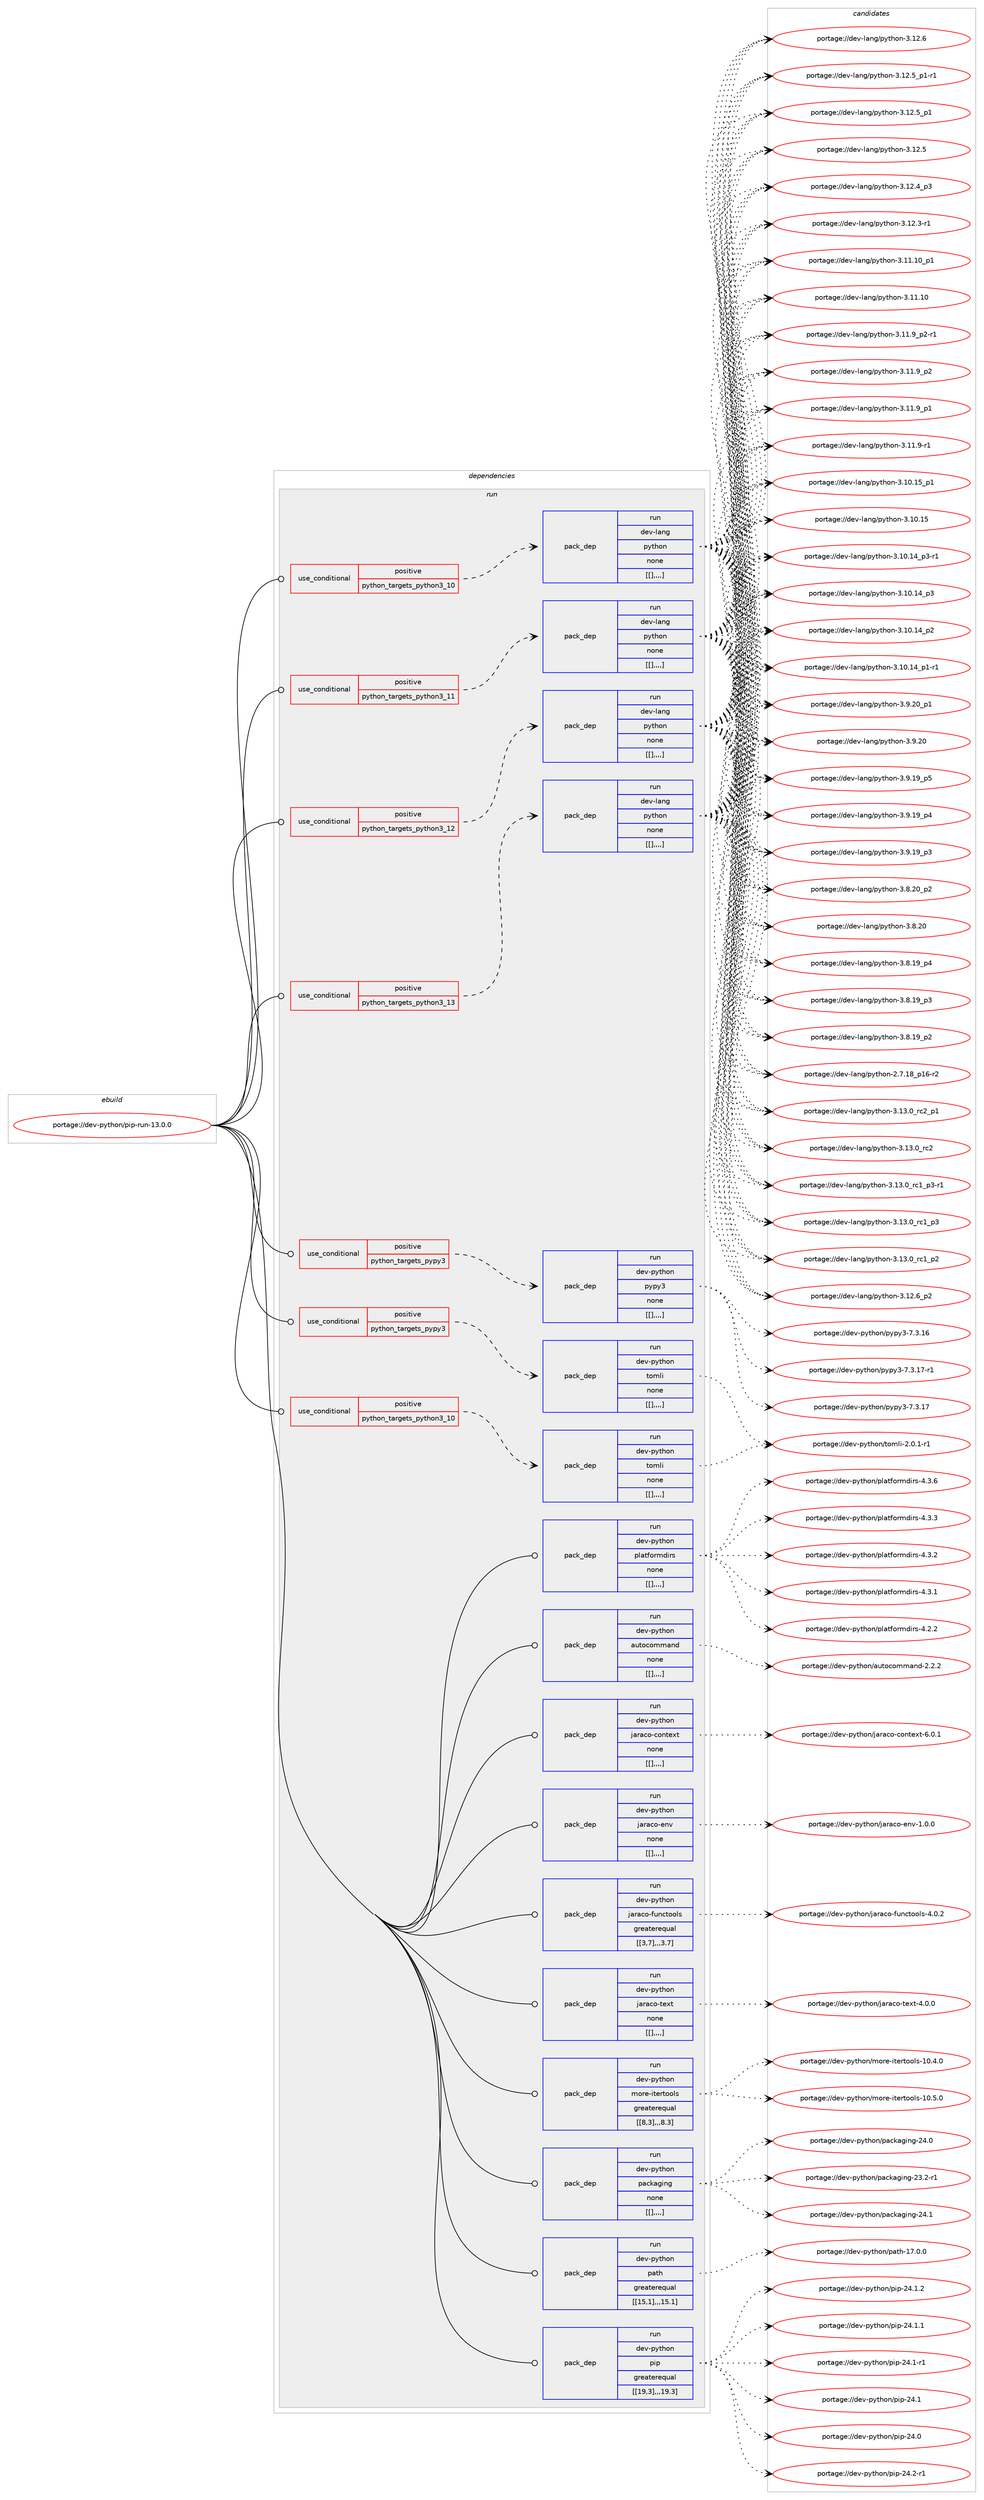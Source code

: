 digraph prolog {

# *************
# Graph options
# *************

newrank=true;
concentrate=true;
compound=true;
graph [rankdir=LR,fontname=Helvetica,fontsize=10,ranksep=1.5];#, ranksep=2.5, nodesep=0.2];
edge  [arrowhead=vee];
node  [fontname=Helvetica,fontsize=10];

# **********
# The ebuild
# **********

subgraph cluster_leftcol {
color=gray;
label=<<i>ebuild</i>>;
id [label="portage://dev-python/pip-run-13.0.0", color=red, width=4, href="../dev-python/pip-run-13.0.0.svg"];
}

# ****************
# The dependencies
# ****************

subgraph cluster_midcol {
color=gray;
label=<<i>dependencies</i>>;
subgraph cluster_compile {
fillcolor="#eeeeee";
style=filled;
label=<<i>compile</i>>;
}
subgraph cluster_compileandrun {
fillcolor="#eeeeee";
style=filled;
label=<<i>compile and run</i>>;
}
subgraph cluster_run {
fillcolor="#eeeeee";
style=filled;
label=<<i>run</i>>;
subgraph cond37355 {
dependency156698 [label=<<TABLE BORDER="0" CELLBORDER="1" CELLSPACING="0" CELLPADDING="4"><TR><TD ROWSPAN="3" CELLPADDING="10">use_conditional</TD></TR><TR><TD>positive</TD></TR><TR><TD>python_targets_pypy3</TD></TR></TABLE>>, shape=none, color=red];
subgraph pack118126 {
dependency156699 [label=<<TABLE BORDER="0" CELLBORDER="1" CELLSPACING="0" CELLPADDING="4" WIDTH="220"><TR><TD ROWSPAN="6" CELLPADDING="30">pack_dep</TD></TR><TR><TD WIDTH="110">run</TD></TR><TR><TD>dev-python</TD></TR><TR><TD>pypy3</TD></TR><TR><TD>none</TD></TR><TR><TD>[[],,,,]</TD></TR></TABLE>>, shape=none, color=blue];
}
dependency156698:e -> dependency156699:w [weight=20,style="dashed",arrowhead="vee"];
}
id:e -> dependency156698:w [weight=20,style="solid",arrowhead="odot"];
subgraph cond37356 {
dependency156700 [label=<<TABLE BORDER="0" CELLBORDER="1" CELLSPACING="0" CELLPADDING="4"><TR><TD ROWSPAN="3" CELLPADDING="10">use_conditional</TD></TR><TR><TD>positive</TD></TR><TR><TD>python_targets_pypy3</TD></TR></TABLE>>, shape=none, color=red];
subgraph pack118127 {
dependency156701 [label=<<TABLE BORDER="0" CELLBORDER="1" CELLSPACING="0" CELLPADDING="4" WIDTH="220"><TR><TD ROWSPAN="6" CELLPADDING="30">pack_dep</TD></TR><TR><TD WIDTH="110">run</TD></TR><TR><TD>dev-python</TD></TR><TR><TD>tomli</TD></TR><TR><TD>none</TD></TR><TR><TD>[[],,,,]</TD></TR></TABLE>>, shape=none, color=blue];
}
dependency156700:e -> dependency156701:w [weight=20,style="dashed",arrowhead="vee"];
}
id:e -> dependency156700:w [weight=20,style="solid",arrowhead="odot"];
subgraph cond37357 {
dependency156702 [label=<<TABLE BORDER="0" CELLBORDER="1" CELLSPACING="0" CELLPADDING="4"><TR><TD ROWSPAN="3" CELLPADDING="10">use_conditional</TD></TR><TR><TD>positive</TD></TR><TR><TD>python_targets_python3_10</TD></TR></TABLE>>, shape=none, color=red];
subgraph pack118128 {
dependency156703 [label=<<TABLE BORDER="0" CELLBORDER="1" CELLSPACING="0" CELLPADDING="4" WIDTH="220"><TR><TD ROWSPAN="6" CELLPADDING="30">pack_dep</TD></TR><TR><TD WIDTH="110">run</TD></TR><TR><TD>dev-lang</TD></TR><TR><TD>python</TD></TR><TR><TD>none</TD></TR><TR><TD>[[],,,,]</TD></TR></TABLE>>, shape=none, color=blue];
}
dependency156702:e -> dependency156703:w [weight=20,style="dashed",arrowhead="vee"];
}
id:e -> dependency156702:w [weight=20,style="solid",arrowhead="odot"];
subgraph cond37358 {
dependency156704 [label=<<TABLE BORDER="0" CELLBORDER="1" CELLSPACING="0" CELLPADDING="4"><TR><TD ROWSPAN="3" CELLPADDING="10">use_conditional</TD></TR><TR><TD>positive</TD></TR><TR><TD>python_targets_python3_10</TD></TR></TABLE>>, shape=none, color=red];
subgraph pack118129 {
dependency156705 [label=<<TABLE BORDER="0" CELLBORDER="1" CELLSPACING="0" CELLPADDING="4" WIDTH="220"><TR><TD ROWSPAN="6" CELLPADDING="30">pack_dep</TD></TR><TR><TD WIDTH="110">run</TD></TR><TR><TD>dev-python</TD></TR><TR><TD>tomli</TD></TR><TR><TD>none</TD></TR><TR><TD>[[],,,,]</TD></TR></TABLE>>, shape=none, color=blue];
}
dependency156704:e -> dependency156705:w [weight=20,style="dashed",arrowhead="vee"];
}
id:e -> dependency156704:w [weight=20,style="solid",arrowhead="odot"];
subgraph cond37359 {
dependency156706 [label=<<TABLE BORDER="0" CELLBORDER="1" CELLSPACING="0" CELLPADDING="4"><TR><TD ROWSPAN="3" CELLPADDING="10">use_conditional</TD></TR><TR><TD>positive</TD></TR><TR><TD>python_targets_python3_11</TD></TR></TABLE>>, shape=none, color=red];
subgraph pack118130 {
dependency156707 [label=<<TABLE BORDER="0" CELLBORDER="1" CELLSPACING="0" CELLPADDING="4" WIDTH="220"><TR><TD ROWSPAN="6" CELLPADDING="30">pack_dep</TD></TR><TR><TD WIDTH="110">run</TD></TR><TR><TD>dev-lang</TD></TR><TR><TD>python</TD></TR><TR><TD>none</TD></TR><TR><TD>[[],,,,]</TD></TR></TABLE>>, shape=none, color=blue];
}
dependency156706:e -> dependency156707:w [weight=20,style="dashed",arrowhead="vee"];
}
id:e -> dependency156706:w [weight=20,style="solid",arrowhead="odot"];
subgraph cond37360 {
dependency156708 [label=<<TABLE BORDER="0" CELLBORDER="1" CELLSPACING="0" CELLPADDING="4"><TR><TD ROWSPAN="3" CELLPADDING="10">use_conditional</TD></TR><TR><TD>positive</TD></TR><TR><TD>python_targets_python3_12</TD></TR></TABLE>>, shape=none, color=red];
subgraph pack118131 {
dependency156709 [label=<<TABLE BORDER="0" CELLBORDER="1" CELLSPACING="0" CELLPADDING="4" WIDTH="220"><TR><TD ROWSPAN="6" CELLPADDING="30">pack_dep</TD></TR><TR><TD WIDTH="110">run</TD></TR><TR><TD>dev-lang</TD></TR><TR><TD>python</TD></TR><TR><TD>none</TD></TR><TR><TD>[[],,,,]</TD></TR></TABLE>>, shape=none, color=blue];
}
dependency156708:e -> dependency156709:w [weight=20,style="dashed",arrowhead="vee"];
}
id:e -> dependency156708:w [weight=20,style="solid",arrowhead="odot"];
subgraph cond37361 {
dependency156710 [label=<<TABLE BORDER="0" CELLBORDER="1" CELLSPACING="0" CELLPADDING="4"><TR><TD ROWSPAN="3" CELLPADDING="10">use_conditional</TD></TR><TR><TD>positive</TD></TR><TR><TD>python_targets_python3_13</TD></TR></TABLE>>, shape=none, color=red];
subgraph pack118132 {
dependency156711 [label=<<TABLE BORDER="0" CELLBORDER="1" CELLSPACING="0" CELLPADDING="4" WIDTH="220"><TR><TD ROWSPAN="6" CELLPADDING="30">pack_dep</TD></TR><TR><TD WIDTH="110">run</TD></TR><TR><TD>dev-lang</TD></TR><TR><TD>python</TD></TR><TR><TD>none</TD></TR><TR><TD>[[],,,,]</TD></TR></TABLE>>, shape=none, color=blue];
}
dependency156710:e -> dependency156711:w [weight=20,style="dashed",arrowhead="vee"];
}
id:e -> dependency156710:w [weight=20,style="solid",arrowhead="odot"];
subgraph pack118133 {
dependency156712 [label=<<TABLE BORDER="0" CELLBORDER="1" CELLSPACING="0" CELLPADDING="4" WIDTH="220"><TR><TD ROWSPAN="6" CELLPADDING="30">pack_dep</TD></TR><TR><TD WIDTH="110">run</TD></TR><TR><TD>dev-python</TD></TR><TR><TD>autocommand</TD></TR><TR><TD>none</TD></TR><TR><TD>[[],,,,]</TD></TR></TABLE>>, shape=none, color=blue];
}
id:e -> dependency156712:w [weight=20,style="solid",arrowhead="odot"];
subgraph pack118134 {
dependency156713 [label=<<TABLE BORDER="0" CELLBORDER="1" CELLSPACING="0" CELLPADDING="4" WIDTH="220"><TR><TD ROWSPAN="6" CELLPADDING="30">pack_dep</TD></TR><TR><TD WIDTH="110">run</TD></TR><TR><TD>dev-python</TD></TR><TR><TD>jaraco-context</TD></TR><TR><TD>none</TD></TR><TR><TD>[[],,,,]</TD></TR></TABLE>>, shape=none, color=blue];
}
id:e -> dependency156713:w [weight=20,style="solid",arrowhead="odot"];
subgraph pack118135 {
dependency156714 [label=<<TABLE BORDER="0" CELLBORDER="1" CELLSPACING="0" CELLPADDING="4" WIDTH="220"><TR><TD ROWSPAN="6" CELLPADDING="30">pack_dep</TD></TR><TR><TD WIDTH="110">run</TD></TR><TR><TD>dev-python</TD></TR><TR><TD>jaraco-env</TD></TR><TR><TD>none</TD></TR><TR><TD>[[],,,,]</TD></TR></TABLE>>, shape=none, color=blue];
}
id:e -> dependency156714:w [weight=20,style="solid",arrowhead="odot"];
subgraph pack118136 {
dependency156715 [label=<<TABLE BORDER="0" CELLBORDER="1" CELLSPACING="0" CELLPADDING="4" WIDTH="220"><TR><TD ROWSPAN="6" CELLPADDING="30">pack_dep</TD></TR><TR><TD WIDTH="110">run</TD></TR><TR><TD>dev-python</TD></TR><TR><TD>jaraco-functools</TD></TR><TR><TD>greaterequal</TD></TR><TR><TD>[[3,7],,,3.7]</TD></TR></TABLE>>, shape=none, color=blue];
}
id:e -> dependency156715:w [weight=20,style="solid",arrowhead="odot"];
subgraph pack118137 {
dependency156716 [label=<<TABLE BORDER="0" CELLBORDER="1" CELLSPACING="0" CELLPADDING="4" WIDTH="220"><TR><TD ROWSPAN="6" CELLPADDING="30">pack_dep</TD></TR><TR><TD WIDTH="110">run</TD></TR><TR><TD>dev-python</TD></TR><TR><TD>jaraco-text</TD></TR><TR><TD>none</TD></TR><TR><TD>[[],,,,]</TD></TR></TABLE>>, shape=none, color=blue];
}
id:e -> dependency156716:w [weight=20,style="solid",arrowhead="odot"];
subgraph pack118138 {
dependency156717 [label=<<TABLE BORDER="0" CELLBORDER="1" CELLSPACING="0" CELLPADDING="4" WIDTH="220"><TR><TD ROWSPAN="6" CELLPADDING="30">pack_dep</TD></TR><TR><TD WIDTH="110">run</TD></TR><TR><TD>dev-python</TD></TR><TR><TD>more-itertools</TD></TR><TR><TD>greaterequal</TD></TR><TR><TD>[[8,3],,,8.3]</TD></TR></TABLE>>, shape=none, color=blue];
}
id:e -> dependency156717:w [weight=20,style="solid",arrowhead="odot"];
subgraph pack118139 {
dependency156718 [label=<<TABLE BORDER="0" CELLBORDER="1" CELLSPACING="0" CELLPADDING="4" WIDTH="220"><TR><TD ROWSPAN="6" CELLPADDING="30">pack_dep</TD></TR><TR><TD WIDTH="110">run</TD></TR><TR><TD>dev-python</TD></TR><TR><TD>packaging</TD></TR><TR><TD>none</TD></TR><TR><TD>[[],,,,]</TD></TR></TABLE>>, shape=none, color=blue];
}
id:e -> dependency156718:w [weight=20,style="solid",arrowhead="odot"];
subgraph pack118140 {
dependency156719 [label=<<TABLE BORDER="0" CELLBORDER="1" CELLSPACING="0" CELLPADDING="4" WIDTH="220"><TR><TD ROWSPAN="6" CELLPADDING="30">pack_dep</TD></TR><TR><TD WIDTH="110">run</TD></TR><TR><TD>dev-python</TD></TR><TR><TD>path</TD></TR><TR><TD>greaterequal</TD></TR><TR><TD>[[15,1],,,15.1]</TD></TR></TABLE>>, shape=none, color=blue];
}
id:e -> dependency156719:w [weight=20,style="solid",arrowhead="odot"];
subgraph pack118141 {
dependency156720 [label=<<TABLE BORDER="0" CELLBORDER="1" CELLSPACING="0" CELLPADDING="4" WIDTH="220"><TR><TD ROWSPAN="6" CELLPADDING="30">pack_dep</TD></TR><TR><TD WIDTH="110">run</TD></TR><TR><TD>dev-python</TD></TR><TR><TD>pip</TD></TR><TR><TD>greaterequal</TD></TR><TR><TD>[[19,3],,,19.3]</TD></TR></TABLE>>, shape=none, color=blue];
}
id:e -> dependency156720:w [weight=20,style="solid",arrowhead="odot"];
subgraph pack118142 {
dependency156721 [label=<<TABLE BORDER="0" CELLBORDER="1" CELLSPACING="0" CELLPADDING="4" WIDTH="220"><TR><TD ROWSPAN="6" CELLPADDING="30">pack_dep</TD></TR><TR><TD WIDTH="110">run</TD></TR><TR><TD>dev-python</TD></TR><TR><TD>platformdirs</TD></TR><TR><TD>none</TD></TR><TR><TD>[[],,,,]</TD></TR></TABLE>>, shape=none, color=blue];
}
id:e -> dependency156721:w [weight=20,style="solid",arrowhead="odot"];
}
}

# **************
# The candidates
# **************

subgraph cluster_choices {
rank=same;
color=gray;
label=<<i>candidates</i>>;

subgraph choice118126 {
color=black;
nodesep=1;
choice100101118451121211161041111104711212111212151455546514649554511449 [label="portage://dev-python/pypy3-7.3.17-r1", color=red, width=4,href="../dev-python/pypy3-7.3.17-r1.svg"];
choice10010111845112121116104111110471121211121215145554651464955 [label="portage://dev-python/pypy3-7.3.17", color=red, width=4,href="../dev-python/pypy3-7.3.17.svg"];
choice10010111845112121116104111110471121211121215145554651464954 [label="portage://dev-python/pypy3-7.3.16", color=red, width=4,href="../dev-python/pypy3-7.3.16.svg"];
dependency156699:e -> choice100101118451121211161041111104711212111212151455546514649554511449:w [style=dotted,weight="100"];
dependency156699:e -> choice10010111845112121116104111110471121211121215145554651464955:w [style=dotted,weight="100"];
dependency156699:e -> choice10010111845112121116104111110471121211121215145554651464954:w [style=dotted,weight="100"];
}
subgraph choice118127 {
color=black;
nodesep=1;
choice10010111845112121116104111110471161111091081054550464846494511449 [label="portage://dev-python/tomli-2.0.1-r1", color=red, width=4,href="../dev-python/tomli-2.0.1-r1.svg"];
dependency156701:e -> choice10010111845112121116104111110471161111091081054550464846494511449:w [style=dotted,weight="100"];
}
subgraph choice118128 {
color=black;
nodesep=1;
choice100101118451089711010347112121116104111110455146495146489511499509511249 [label="portage://dev-lang/python-3.13.0_rc2_p1", color=red, width=4,href="../dev-lang/python-3.13.0_rc2_p1.svg"];
choice10010111845108971101034711212111610411111045514649514648951149950 [label="portage://dev-lang/python-3.13.0_rc2", color=red, width=4,href="../dev-lang/python-3.13.0_rc2.svg"];
choice1001011184510897110103471121211161041111104551464951464895114994995112514511449 [label="portage://dev-lang/python-3.13.0_rc1_p3-r1", color=red, width=4,href="../dev-lang/python-3.13.0_rc1_p3-r1.svg"];
choice100101118451089711010347112121116104111110455146495146489511499499511251 [label="portage://dev-lang/python-3.13.0_rc1_p3", color=red, width=4,href="../dev-lang/python-3.13.0_rc1_p3.svg"];
choice100101118451089711010347112121116104111110455146495146489511499499511250 [label="portage://dev-lang/python-3.13.0_rc1_p2", color=red, width=4,href="../dev-lang/python-3.13.0_rc1_p2.svg"];
choice100101118451089711010347112121116104111110455146495046549511250 [label="portage://dev-lang/python-3.12.6_p2", color=red, width=4,href="../dev-lang/python-3.12.6_p2.svg"];
choice10010111845108971101034711212111610411111045514649504654 [label="portage://dev-lang/python-3.12.6", color=red, width=4,href="../dev-lang/python-3.12.6.svg"];
choice1001011184510897110103471121211161041111104551464950465395112494511449 [label="portage://dev-lang/python-3.12.5_p1-r1", color=red, width=4,href="../dev-lang/python-3.12.5_p1-r1.svg"];
choice100101118451089711010347112121116104111110455146495046539511249 [label="portage://dev-lang/python-3.12.5_p1", color=red, width=4,href="../dev-lang/python-3.12.5_p1.svg"];
choice10010111845108971101034711212111610411111045514649504653 [label="portage://dev-lang/python-3.12.5", color=red, width=4,href="../dev-lang/python-3.12.5.svg"];
choice100101118451089711010347112121116104111110455146495046529511251 [label="portage://dev-lang/python-3.12.4_p3", color=red, width=4,href="../dev-lang/python-3.12.4_p3.svg"];
choice100101118451089711010347112121116104111110455146495046514511449 [label="portage://dev-lang/python-3.12.3-r1", color=red, width=4,href="../dev-lang/python-3.12.3-r1.svg"];
choice10010111845108971101034711212111610411111045514649494649489511249 [label="portage://dev-lang/python-3.11.10_p1", color=red, width=4,href="../dev-lang/python-3.11.10_p1.svg"];
choice1001011184510897110103471121211161041111104551464949464948 [label="portage://dev-lang/python-3.11.10", color=red, width=4,href="../dev-lang/python-3.11.10.svg"];
choice1001011184510897110103471121211161041111104551464949465795112504511449 [label="portage://dev-lang/python-3.11.9_p2-r1", color=red, width=4,href="../dev-lang/python-3.11.9_p2-r1.svg"];
choice100101118451089711010347112121116104111110455146494946579511250 [label="portage://dev-lang/python-3.11.9_p2", color=red, width=4,href="../dev-lang/python-3.11.9_p2.svg"];
choice100101118451089711010347112121116104111110455146494946579511249 [label="portage://dev-lang/python-3.11.9_p1", color=red, width=4,href="../dev-lang/python-3.11.9_p1.svg"];
choice100101118451089711010347112121116104111110455146494946574511449 [label="portage://dev-lang/python-3.11.9-r1", color=red, width=4,href="../dev-lang/python-3.11.9-r1.svg"];
choice10010111845108971101034711212111610411111045514649484649539511249 [label="portage://dev-lang/python-3.10.15_p1", color=red, width=4,href="../dev-lang/python-3.10.15_p1.svg"];
choice1001011184510897110103471121211161041111104551464948464953 [label="portage://dev-lang/python-3.10.15", color=red, width=4,href="../dev-lang/python-3.10.15.svg"];
choice100101118451089711010347112121116104111110455146494846495295112514511449 [label="portage://dev-lang/python-3.10.14_p3-r1", color=red, width=4,href="../dev-lang/python-3.10.14_p3-r1.svg"];
choice10010111845108971101034711212111610411111045514649484649529511251 [label="portage://dev-lang/python-3.10.14_p3", color=red, width=4,href="../dev-lang/python-3.10.14_p3.svg"];
choice10010111845108971101034711212111610411111045514649484649529511250 [label="portage://dev-lang/python-3.10.14_p2", color=red, width=4,href="../dev-lang/python-3.10.14_p2.svg"];
choice100101118451089711010347112121116104111110455146494846495295112494511449 [label="portage://dev-lang/python-3.10.14_p1-r1", color=red, width=4,href="../dev-lang/python-3.10.14_p1-r1.svg"];
choice100101118451089711010347112121116104111110455146574650489511249 [label="portage://dev-lang/python-3.9.20_p1", color=red, width=4,href="../dev-lang/python-3.9.20_p1.svg"];
choice10010111845108971101034711212111610411111045514657465048 [label="portage://dev-lang/python-3.9.20", color=red, width=4,href="../dev-lang/python-3.9.20.svg"];
choice100101118451089711010347112121116104111110455146574649579511253 [label="portage://dev-lang/python-3.9.19_p5", color=red, width=4,href="../dev-lang/python-3.9.19_p5.svg"];
choice100101118451089711010347112121116104111110455146574649579511252 [label="portage://dev-lang/python-3.9.19_p4", color=red, width=4,href="../dev-lang/python-3.9.19_p4.svg"];
choice100101118451089711010347112121116104111110455146574649579511251 [label="portage://dev-lang/python-3.9.19_p3", color=red, width=4,href="../dev-lang/python-3.9.19_p3.svg"];
choice100101118451089711010347112121116104111110455146564650489511250 [label="portage://dev-lang/python-3.8.20_p2", color=red, width=4,href="../dev-lang/python-3.8.20_p2.svg"];
choice10010111845108971101034711212111610411111045514656465048 [label="portage://dev-lang/python-3.8.20", color=red, width=4,href="../dev-lang/python-3.8.20.svg"];
choice100101118451089711010347112121116104111110455146564649579511252 [label="portage://dev-lang/python-3.8.19_p4", color=red, width=4,href="../dev-lang/python-3.8.19_p4.svg"];
choice100101118451089711010347112121116104111110455146564649579511251 [label="portage://dev-lang/python-3.8.19_p3", color=red, width=4,href="../dev-lang/python-3.8.19_p3.svg"];
choice100101118451089711010347112121116104111110455146564649579511250 [label="portage://dev-lang/python-3.8.19_p2", color=red, width=4,href="../dev-lang/python-3.8.19_p2.svg"];
choice100101118451089711010347112121116104111110455046554649569511249544511450 [label="portage://dev-lang/python-2.7.18_p16-r2", color=red, width=4,href="../dev-lang/python-2.7.18_p16-r2.svg"];
dependency156703:e -> choice100101118451089711010347112121116104111110455146495146489511499509511249:w [style=dotted,weight="100"];
dependency156703:e -> choice10010111845108971101034711212111610411111045514649514648951149950:w [style=dotted,weight="100"];
dependency156703:e -> choice1001011184510897110103471121211161041111104551464951464895114994995112514511449:w [style=dotted,weight="100"];
dependency156703:e -> choice100101118451089711010347112121116104111110455146495146489511499499511251:w [style=dotted,weight="100"];
dependency156703:e -> choice100101118451089711010347112121116104111110455146495146489511499499511250:w [style=dotted,weight="100"];
dependency156703:e -> choice100101118451089711010347112121116104111110455146495046549511250:w [style=dotted,weight="100"];
dependency156703:e -> choice10010111845108971101034711212111610411111045514649504654:w [style=dotted,weight="100"];
dependency156703:e -> choice1001011184510897110103471121211161041111104551464950465395112494511449:w [style=dotted,weight="100"];
dependency156703:e -> choice100101118451089711010347112121116104111110455146495046539511249:w [style=dotted,weight="100"];
dependency156703:e -> choice10010111845108971101034711212111610411111045514649504653:w [style=dotted,weight="100"];
dependency156703:e -> choice100101118451089711010347112121116104111110455146495046529511251:w [style=dotted,weight="100"];
dependency156703:e -> choice100101118451089711010347112121116104111110455146495046514511449:w [style=dotted,weight="100"];
dependency156703:e -> choice10010111845108971101034711212111610411111045514649494649489511249:w [style=dotted,weight="100"];
dependency156703:e -> choice1001011184510897110103471121211161041111104551464949464948:w [style=dotted,weight="100"];
dependency156703:e -> choice1001011184510897110103471121211161041111104551464949465795112504511449:w [style=dotted,weight="100"];
dependency156703:e -> choice100101118451089711010347112121116104111110455146494946579511250:w [style=dotted,weight="100"];
dependency156703:e -> choice100101118451089711010347112121116104111110455146494946579511249:w [style=dotted,weight="100"];
dependency156703:e -> choice100101118451089711010347112121116104111110455146494946574511449:w [style=dotted,weight="100"];
dependency156703:e -> choice10010111845108971101034711212111610411111045514649484649539511249:w [style=dotted,weight="100"];
dependency156703:e -> choice1001011184510897110103471121211161041111104551464948464953:w [style=dotted,weight="100"];
dependency156703:e -> choice100101118451089711010347112121116104111110455146494846495295112514511449:w [style=dotted,weight="100"];
dependency156703:e -> choice10010111845108971101034711212111610411111045514649484649529511251:w [style=dotted,weight="100"];
dependency156703:e -> choice10010111845108971101034711212111610411111045514649484649529511250:w [style=dotted,weight="100"];
dependency156703:e -> choice100101118451089711010347112121116104111110455146494846495295112494511449:w [style=dotted,weight="100"];
dependency156703:e -> choice100101118451089711010347112121116104111110455146574650489511249:w [style=dotted,weight="100"];
dependency156703:e -> choice10010111845108971101034711212111610411111045514657465048:w [style=dotted,weight="100"];
dependency156703:e -> choice100101118451089711010347112121116104111110455146574649579511253:w [style=dotted,weight="100"];
dependency156703:e -> choice100101118451089711010347112121116104111110455146574649579511252:w [style=dotted,weight="100"];
dependency156703:e -> choice100101118451089711010347112121116104111110455146574649579511251:w [style=dotted,weight="100"];
dependency156703:e -> choice100101118451089711010347112121116104111110455146564650489511250:w [style=dotted,weight="100"];
dependency156703:e -> choice10010111845108971101034711212111610411111045514656465048:w [style=dotted,weight="100"];
dependency156703:e -> choice100101118451089711010347112121116104111110455146564649579511252:w [style=dotted,weight="100"];
dependency156703:e -> choice100101118451089711010347112121116104111110455146564649579511251:w [style=dotted,weight="100"];
dependency156703:e -> choice100101118451089711010347112121116104111110455146564649579511250:w [style=dotted,weight="100"];
dependency156703:e -> choice100101118451089711010347112121116104111110455046554649569511249544511450:w [style=dotted,weight="100"];
}
subgraph choice118129 {
color=black;
nodesep=1;
choice10010111845112121116104111110471161111091081054550464846494511449 [label="portage://dev-python/tomli-2.0.1-r1", color=red, width=4,href="../dev-python/tomli-2.0.1-r1.svg"];
dependency156705:e -> choice10010111845112121116104111110471161111091081054550464846494511449:w [style=dotted,weight="100"];
}
subgraph choice118130 {
color=black;
nodesep=1;
choice100101118451089711010347112121116104111110455146495146489511499509511249 [label="portage://dev-lang/python-3.13.0_rc2_p1", color=red, width=4,href="../dev-lang/python-3.13.0_rc2_p1.svg"];
choice10010111845108971101034711212111610411111045514649514648951149950 [label="portage://dev-lang/python-3.13.0_rc2", color=red, width=4,href="../dev-lang/python-3.13.0_rc2.svg"];
choice1001011184510897110103471121211161041111104551464951464895114994995112514511449 [label="portage://dev-lang/python-3.13.0_rc1_p3-r1", color=red, width=4,href="../dev-lang/python-3.13.0_rc1_p3-r1.svg"];
choice100101118451089711010347112121116104111110455146495146489511499499511251 [label="portage://dev-lang/python-3.13.0_rc1_p3", color=red, width=4,href="../dev-lang/python-3.13.0_rc1_p3.svg"];
choice100101118451089711010347112121116104111110455146495146489511499499511250 [label="portage://dev-lang/python-3.13.0_rc1_p2", color=red, width=4,href="../dev-lang/python-3.13.0_rc1_p2.svg"];
choice100101118451089711010347112121116104111110455146495046549511250 [label="portage://dev-lang/python-3.12.6_p2", color=red, width=4,href="../dev-lang/python-3.12.6_p2.svg"];
choice10010111845108971101034711212111610411111045514649504654 [label="portage://dev-lang/python-3.12.6", color=red, width=4,href="../dev-lang/python-3.12.6.svg"];
choice1001011184510897110103471121211161041111104551464950465395112494511449 [label="portage://dev-lang/python-3.12.5_p1-r1", color=red, width=4,href="../dev-lang/python-3.12.5_p1-r1.svg"];
choice100101118451089711010347112121116104111110455146495046539511249 [label="portage://dev-lang/python-3.12.5_p1", color=red, width=4,href="../dev-lang/python-3.12.5_p1.svg"];
choice10010111845108971101034711212111610411111045514649504653 [label="portage://dev-lang/python-3.12.5", color=red, width=4,href="../dev-lang/python-3.12.5.svg"];
choice100101118451089711010347112121116104111110455146495046529511251 [label="portage://dev-lang/python-3.12.4_p3", color=red, width=4,href="../dev-lang/python-3.12.4_p3.svg"];
choice100101118451089711010347112121116104111110455146495046514511449 [label="portage://dev-lang/python-3.12.3-r1", color=red, width=4,href="../dev-lang/python-3.12.3-r1.svg"];
choice10010111845108971101034711212111610411111045514649494649489511249 [label="portage://dev-lang/python-3.11.10_p1", color=red, width=4,href="../dev-lang/python-3.11.10_p1.svg"];
choice1001011184510897110103471121211161041111104551464949464948 [label="portage://dev-lang/python-3.11.10", color=red, width=4,href="../dev-lang/python-3.11.10.svg"];
choice1001011184510897110103471121211161041111104551464949465795112504511449 [label="portage://dev-lang/python-3.11.9_p2-r1", color=red, width=4,href="../dev-lang/python-3.11.9_p2-r1.svg"];
choice100101118451089711010347112121116104111110455146494946579511250 [label="portage://dev-lang/python-3.11.9_p2", color=red, width=4,href="../dev-lang/python-3.11.9_p2.svg"];
choice100101118451089711010347112121116104111110455146494946579511249 [label="portage://dev-lang/python-3.11.9_p1", color=red, width=4,href="../dev-lang/python-3.11.9_p1.svg"];
choice100101118451089711010347112121116104111110455146494946574511449 [label="portage://dev-lang/python-3.11.9-r1", color=red, width=4,href="../dev-lang/python-3.11.9-r1.svg"];
choice10010111845108971101034711212111610411111045514649484649539511249 [label="portage://dev-lang/python-3.10.15_p1", color=red, width=4,href="../dev-lang/python-3.10.15_p1.svg"];
choice1001011184510897110103471121211161041111104551464948464953 [label="portage://dev-lang/python-3.10.15", color=red, width=4,href="../dev-lang/python-3.10.15.svg"];
choice100101118451089711010347112121116104111110455146494846495295112514511449 [label="portage://dev-lang/python-3.10.14_p3-r1", color=red, width=4,href="../dev-lang/python-3.10.14_p3-r1.svg"];
choice10010111845108971101034711212111610411111045514649484649529511251 [label="portage://dev-lang/python-3.10.14_p3", color=red, width=4,href="../dev-lang/python-3.10.14_p3.svg"];
choice10010111845108971101034711212111610411111045514649484649529511250 [label="portage://dev-lang/python-3.10.14_p2", color=red, width=4,href="../dev-lang/python-3.10.14_p2.svg"];
choice100101118451089711010347112121116104111110455146494846495295112494511449 [label="portage://dev-lang/python-3.10.14_p1-r1", color=red, width=4,href="../dev-lang/python-3.10.14_p1-r1.svg"];
choice100101118451089711010347112121116104111110455146574650489511249 [label="portage://dev-lang/python-3.9.20_p1", color=red, width=4,href="../dev-lang/python-3.9.20_p1.svg"];
choice10010111845108971101034711212111610411111045514657465048 [label="portage://dev-lang/python-3.9.20", color=red, width=4,href="../dev-lang/python-3.9.20.svg"];
choice100101118451089711010347112121116104111110455146574649579511253 [label="portage://dev-lang/python-3.9.19_p5", color=red, width=4,href="../dev-lang/python-3.9.19_p5.svg"];
choice100101118451089711010347112121116104111110455146574649579511252 [label="portage://dev-lang/python-3.9.19_p4", color=red, width=4,href="../dev-lang/python-3.9.19_p4.svg"];
choice100101118451089711010347112121116104111110455146574649579511251 [label="portage://dev-lang/python-3.9.19_p3", color=red, width=4,href="../dev-lang/python-3.9.19_p3.svg"];
choice100101118451089711010347112121116104111110455146564650489511250 [label="portage://dev-lang/python-3.8.20_p2", color=red, width=4,href="../dev-lang/python-3.8.20_p2.svg"];
choice10010111845108971101034711212111610411111045514656465048 [label="portage://dev-lang/python-3.8.20", color=red, width=4,href="../dev-lang/python-3.8.20.svg"];
choice100101118451089711010347112121116104111110455146564649579511252 [label="portage://dev-lang/python-3.8.19_p4", color=red, width=4,href="../dev-lang/python-3.8.19_p4.svg"];
choice100101118451089711010347112121116104111110455146564649579511251 [label="portage://dev-lang/python-3.8.19_p3", color=red, width=4,href="../dev-lang/python-3.8.19_p3.svg"];
choice100101118451089711010347112121116104111110455146564649579511250 [label="portage://dev-lang/python-3.8.19_p2", color=red, width=4,href="../dev-lang/python-3.8.19_p2.svg"];
choice100101118451089711010347112121116104111110455046554649569511249544511450 [label="portage://dev-lang/python-2.7.18_p16-r2", color=red, width=4,href="../dev-lang/python-2.7.18_p16-r2.svg"];
dependency156707:e -> choice100101118451089711010347112121116104111110455146495146489511499509511249:w [style=dotted,weight="100"];
dependency156707:e -> choice10010111845108971101034711212111610411111045514649514648951149950:w [style=dotted,weight="100"];
dependency156707:e -> choice1001011184510897110103471121211161041111104551464951464895114994995112514511449:w [style=dotted,weight="100"];
dependency156707:e -> choice100101118451089711010347112121116104111110455146495146489511499499511251:w [style=dotted,weight="100"];
dependency156707:e -> choice100101118451089711010347112121116104111110455146495146489511499499511250:w [style=dotted,weight="100"];
dependency156707:e -> choice100101118451089711010347112121116104111110455146495046549511250:w [style=dotted,weight="100"];
dependency156707:e -> choice10010111845108971101034711212111610411111045514649504654:w [style=dotted,weight="100"];
dependency156707:e -> choice1001011184510897110103471121211161041111104551464950465395112494511449:w [style=dotted,weight="100"];
dependency156707:e -> choice100101118451089711010347112121116104111110455146495046539511249:w [style=dotted,weight="100"];
dependency156707:e -> choice10010111845108971101034711212111610411111045514649504653:w [style=dotted,weight="100"];
dependency156707:e -> choice100101118451089711010347112121116104111110455146495046529511251:w [style=dotted,weight="100"];
dependency156707:e -> choice100101118451089711010347112121116104111110455146495046514511449:w [style=dotted,weight="100"];
dependency156707:e -> choice10010111845108971101034711212111610411111045514649494649489511249:w [style=dotted,weight="100"];
dependency156707:e -> choice1001011184510897110103471121211161041111104551464949464948:w [style=dotted,weight="100"];
dependency156707:e -> choice1001011184510897110103471121211161041111104551464949465795112504511449:w [style=dotted,weight="100"];
dependency156707:e -> choice100101118451089711010347112121116104111110455146494946579511250:w [style=dotted,weight="100"];
dependency156707:e -> choice100101118451089711010347112121116104111110455146494946579511249:w [style=dotted,weight="100"];
dependency156707:e -> choice100101118451089711010347112121116104111110455146494946574511449:w [style=dotted,weight="100"];
dependency156707:e -> choice10010111845108971101034711212111610411111045514649484649539511249:w [style=dotted,weight="100"];
dependency156707:e -> choice1001011184510897110103471121211161041111104551464948464953:w [style=dotted,weight="100"];
dependency156707:e -> choice100101118451089711010347112121116104111110455146494846495295112514511449:w [style=dotted,weight="100"];
dependency156707:e -> choice10010111845108971101034711212111610411111045514649484649529511251:w [style=dotted,weight="100"];
dependency156707:e -> choice10010111845108971101034711212111610411111045514649484649529511250:w [style=dotted,weight="100"];
dependency156707:e -> choice100101118451089711010347112121116104111110455146494846495295112494511449:w [style=dotted,weight="100"];
dependency156707:e -> choice100101118451089711010347112121116104111110455146574650489511249:w [style=dotted,weight="100"];
dependency156707:e -> choice10010111845108971101034711212111610411111045514657465048:w [style=dotted,weight="100"];
dependency156707:e -> choice100101118451089711010347112121116104111110455146574649579511253:w [style=dotted,weight="100"];
dependency156707:e -> choice100101118451089711010347112121116104111110455146574649579511252:w [style=dotted,weight="100"];
dependency156707:e -> choice100101118451089711010347112121116104111110455146574649579511251:w [style=dotted,weight="100"];
dependency156707:e -> choice100101118451089711010347112121116104111110455146564650489511250:w [style=dotted,weight="100"];
dependency156707:e -> choice10010111845108971101034711212111610411111045514656465048:w [style=dotted,weight="100"];
dependency156707:e -> choice100101118451089711010347112121116104111110455146564649579511252:w [style=dotted,weight="100"];
dependency156707:e -> choice100101118451089711010347112121116104111110455146564649579511251:w [style=dotted,weight="100"];
dependency156707:e -> choice100101118451089711010347112121116104111110455146564649579511250:w [style=dotted,weight="100"];
dependency156707:e -> choice100101118451089711010347112121116104111110455046554649569511249544511450:w [style=dotted,weight="100"];
}
subgraph choice118131 {
color=black;
nodesep=1;
choice100101118451089711010347112121116104111110455146495146489511499509511249 [label="portage://dev-lang/python-3.13.0_rc2_p1", color=red, width=4,href="../dev-lang/python-3.13.0_rc2_p1.svg"];
choice10010111845108971101034711212111610411111045514649514648951149950 [label="portage://dev-lang/python-3.13.0_rc2", color=red, width=4,href="../dev-lang/python-3.13.0_rc2.svg"];
choice1001011184510897110103471121211161041111104551464951464895114994995112514511449 [label="portage://dev-lang/python-3.13.0_rc1_p3-r1", color=red, width=4,href="../dev-lang/python-3.13.0_rc1_p3-r1.svg"];
choice100101118451089711010347112121116104111110455146495146489511499499511251 [label="portage://dev-lang/python-3.13.0_rc1_p3", color=red, width=4,href="../dev-lang/python-3.13.0_rc1_p3.svg"];
choice100101118451089711010347112121116104111110455146495146489511499499511250 [label="portage://dev-lang/python-3.13.0_rc1_p2", color=red, width=4,href="../dev-lang/python-3.13.0_rc1_p2.svg"];
choice100101118451089711010347112121116104111110455146495046549511250 [label="portage://dev-lang/python-3.12.6_p2", color=red, width=4,href="../dev-lang/python-3.12.6_p2.svg"];
choice10010111845108971101034711212111610411111045514649504654 [label="portage://dev-lang/python-3.12.6", color=red, width=4,href="../dev-lang/python-3.12.6.svg"];
choice1001011184510897110103471121211161041111104551464950465395112494511449 [label="portage://dev-lang/python-3.12.5_p1-r1", color=red, width=4,href="../dev-lang/python-3.12.5_p1-r1.svg"];
choice100101118451089711010347112121116104111110455146495046539511249 [label="portage://dev-lang/python-3.12.5_p1", color=red, width=4,href="../dev-lang/python-3.12.5_p1.svg"];
choice10010111845108971101034711212111610411111045514649504653 [label="portage://dev-lang/python-3.12.5", color=red, width=4,href="../dev-lang/python-3.12.5.svg"];
choice100101118451089711010347112121116104111110455146495046529511251 [label="portage://dev-lang/python-3.12.4_p3", color=red, width=4,href="../dev-lang/python-3.12.4_p3.svg"];
choice100101118451089711010347112121116104111110455146495046514511449 [label="portage://dev-lang/python-3.12.3-r1", color=red, width=4,href="../dev-lang/python-3.12.3-r1.svg"];
choice10010111845108971101034711212111610411111045514649494649489511249 [label="portage://dev-lang/python-3.11.10_p1", color=red, width=4,href="../dev-lang/python-3.11.10_p1.svg"];
choice1001011184510897110103471121211161041111104551464949464948 [label="portage://dev-lang/python-3.11.10", color=red, width=4,href="../dev-lang/python-3.11.10.svg"];
choice1001011184510897110103471121211161041111104551464949465795112504511449 [label="portage://dev-lang/python-3.11.9_p2-r1", color=red, width=4,href="../dev-lang/python-3.11.9_p2-r1.svg"];
choice100101118451089711010347112121116104111110455146494946579511250 [label="portage://dev-lang/python-3.11.9_p2", color=red, width=4,href="../dev-lang/python-3.11.9_p2.svg"];
choice100101118451089711010347112121116104111110455146494946579511249 [label="portage://dev-lang/python-3.11.9_p1", color=red, width=4,href="../dev-lang/python-3.11.9_p1.svg"];
choice100101118451089711010347112121116104111110455146494946574511449 [label="portage://dev-lang/python-3.11.9-r1", color=red, width=4,href="../dev-lang/python-3.11.9-r1.svg"];
choice10010111845108971101034711212111610411111045514649484649539511249 [label="portage://dev-lang/python-3.10.15_p1", color=red, width=4,href="../dev-lang/python-3.10.15_p1.svg"];
choice1001011184510897110103471121211161041111104551464948464953 [label="portage://dev-lang/python-3.10.15", color=red, width=4,href="../dev-lang/python-3.10.15.svg"];
choice100101118451089711010347112121116104111110455146494846495295112514511449 [label="portage://dev-lang/python-3.10.14_p3-r1", color=red, width=4,href="../dev-lang/python-3.10.14_p3-r1.svg"];
choice10010111845108971101034711212111610411111045514649484649529511251 [label="portage://dev-lang/python-3.10.14_p3", color=red, width=4,href="../dev-lang/python-3.10.14_p3.svg"];
choice10010111845108971101034711212111610411111045514649484649529511250 [label="portage://dev-lang/python-3.10.14_p2", color=red, width=4,href="../dev-lang/python-3.10.14_p2.svg"];
choice100101118451089711010347112121116104111110455146494846495295112494511449 [label="portage://dev-lang/python-3.10.14_p1-r1", color=red, width=4,href="../dev-lang/python-3.10.14_p1-r1.svg"];
choice100101118451089711010347112121116104111110455146574650489511249 [label="portage://dev-lang/python-3.9.20_p1", color=red, width=4,href="../dev-lang/python-3.9.20_p1.svg"];
choice10010111845108971101034711212111610411111045514657465048 [label="portage://dev-lang/python-3.9.20", color=red, width=4,href="../dev-lang/python-3.9.20.svg"];
choice100101118451089711010347112121116104111110455146574649579511253 [label="portage://dev-lang/python-3.9.19_p5", color=red, width=4,href="../dev-lang/python-3.9.19_p5.svg"];
choice100101118451089711010347112121116104111110455146574649579511252 [label="portage://dev-lang/python-3.9.19_p4", color=red, width=4,href="../dev-lang/python-3.9.19_p4.svg"];
choice100101118451089711010347112121116104111110455146574649579511251 [label="portage://dev-lang/python-3.9.19_p3", color=red, width=4,href="../dev-lang/python-3.9.19_p3.svg"];
choice100101118451089711010347112121116104111110455146564650489511250 [label="portage://dev-lang/python-3.8.20_p2", color=red, width=4,href="../dev-lang/python-3.8.20_p2.svg"];
choice10010111845108971101034711212111610411111045514656465048 [label="portage://dev-lang/python-3.8.20", color=red, width=4,href="../dev-lang/python-3.8.20.svg"];
choice100101118451089711010347112121116104111110455146564649579511252 [label="portage://dev-lang/python-3.8.19_p4", color=red, width=4,href="../dev-lang/python-3.8.19_p4.svg"];
choice100101118451089711010347112121116104111110455146564649579511251 [label="portage://dev-lang/python-3.8.19_p3", color=red, width=4,href="../dev-lang/python-3.8.19_p3.svg"];
choice100101118451089711010347112121116104111110455146564649579511250 [label="portage://dev-lang/python-3.8.19_p2", color=red, width=4,href="../dev-lang/python-3.8.19_p2.svg"];
choice100101118451089711010347112121116104111110455046554649569511249544511450 [label="portage://dev-lang/python-2.7.18_p16-r2", color=red, width=4,href="../dev-lang/python-2.7.18_p16-r2.svg"];
dependency156709:e -> choice100101118451089711010347112121116104111110455146495146489511499509511249:w [style=dotted,weight="100"];
dependency156709:e -> choice10010111845108971101034711212111610411111045514649514648951149950:w [style=dotted,weight="100"];
dependency156709:e -> choice1001011184510897110103471121211161041111104551464951464895114994995112514511449:w [style=dotted,weight="100"];
dependency156709:e -> choice100101118451089711010347112121116104111110455146495146489511499499511251:w [style=dotted,weight="100"];
dependency156709:e -> choice100101118451089711010347112121116104111110455146495146489511499499511250:w [style=dotted,weight="100"];
dependency156709:e -> choice100101118451089711010347112121116104111110455146495046549511250:w [style=dotted,weight="100"];
dependency156709:e -> choice10010111845108971101034711212111610411111045514649504654:w [style=dotted,weight="100"];
dependency156709:e -> choice1001011184510897110103471121211161041111104551464950465395112494511449:w [style=dotted,weight="100"];
dependency156709:e -> choice100101118451089711010347112121116104111110455146495046539511249:w [style=dotted,weight="100"];
dependency156709:e -> choice10010111845108971101034711212111610411111045514649504653:w [style=dotted,weight="100"];
dependency156709:e -> choice100101118451089711010347112121116104111110455146495046529511251:w [style=dotted,weight="100"];
dependency156709:e -> choice100101118451089711010347112121116104111110455146495046514511449:w [style=dotted,weight="100"];
dependency156709:e -> choice10010111845108971101034711212111610411111045514649494649489511249:w [style=dotted,weight="100"];
dependency156709:e -> choice1001011184510897110103471121211161041111104551464949464948:w [style=dotted,weight="100"];
dependency156709:e -> choice1001011184510897110103471121211161041111104551464949465795112504511449:w [style=dotted,weight="100"];
dependency156709:e -> choice100101118451089711010347112121116104111110455146494946579511250:w [style=dotted,weight="100"];
dependency156709:e -> choice100101118451089711010347112121116104111110455146494946579511249:w [style=dotted,weight="100"];
dependency156709:e -> choice100101118451089711010347112121116104111110455146494946574511449:w [style=dotted,weight="100"];
dependency156709:e -> choice10010111845108971101034711212111610411111045514649484649539511249:w [style=dotted,weight="100"];
dependency156709:e -> choice1001011184510897110103471121211161041111104551464948464953:w [style=dotted,weight="100"];
dependency156709:e -> choice100101118451089711010347112121116104111110455146494846495295112514511449:w [style=dotted,weight="100"];
dependency156709:e -> choice10010111845108971101034711212111610411111045514649484649529511251:w [style=dotted,weight="100"];
dependency156709:e -> choice10010111845108971101034711212111610411111045514649484649529511250:w [style=dotted,weight="100"];
dependency156709:e -> choice100101118451089711010347112121116104111110455146494846495295112494511449:w [style=dotted,weight="100"];
dependency156709:e -> choice100101118451089711010347112121116104111110455146574650489511249:w [style=dotted,weight="100"];
dependency156709:e -> choice10010111845108971101034711212111610411111045514657465048:w [style=dotted,weight="100"];
dependency156709:e -> choice100101118451089711010347112121116104111110455146574649579511253:w [style=dotted,weight="100"];
dependency156709:e -> choice100101118451089711010347112121116104111110455146574649579511252:w [style=dotted,weight="100"];
dependency156709:e -> choice100101118451089711010347112121116104111110455146574649579511251:w [style=dotted,weight="100"];
dependency156709:e -> choice100101118451089711010347112121116104111110455146564650489511250:w [style=dotted,weight="100"];
dependency156709:e -> choice10010111845108971101034711212111610411111045514656465048:w [style=dotted,weight="100"];
dependency156709:e -> choice100101118451089711010347112121116104111110455146564649579511252:w [style=dotted,weight="100"];
dependency156709:e -> choice100101118451089711010347112121116104111110455146564649579511251:w [style=dotted,weight="100"];
dependency156709:e -> choice100101118451089711010347112121116104111110455146564649579511250:w [style=dotted,weight="100"];
dependency156709:e -> choice100101118451089711010347112121116104111110455046554649569511249544511450:w [style=dotted,weight="100"];
}
subgraph choice118132 {
color=black;
nodesep=1;
choice100101118451089711010347112121116104111110455146495146489511499509511249 [label="portage://dev-lang/python-3.13.0_rc2_p1", color=red, width=4,href="../dev-lang/python-3.13.0_rc2_p1.svg"];
choice10010111845108971101034711212111610411111045514649514648951149950 [label="portage://dev-lang/python-3.13.0_rc2", color=red, width=4,href="../dev-lang/python-3.13.0_rc2.svg"];
choice1001011184510897110103471121211161041111104551464951464895114994995112514511449 [label="portage://dev-lang/python-3.13.0_rc1_p3-r1", color=red, width=4,href="../dev-lang/python-3.13.0_rc1_p3-r1.svg"];
choice100101118451089711010347112121116104111110455146495146489511499499511251 [label="portage://dev-lang/python-3.13.0_rc1_p3", color=red, width=4,href="../dev-lang/python-3.13.0_rc1_p3.svg"];
choice100101118451089711010347112121116104111110455146495146489511499499511250 [label="portage://dev-lang/python-3.13.0_rc1_p2", color=red, width=4,href="../dev-lang/python-3.13.0_rc1_p2.svg"];
choice100101118451089711010347112121116104111110455146495046549511250 [label="portage://dev-lang/python-3.12.6_p2", color=red, width=4,href="../dev-lang/python-3.12.6_p2.svg"];
choice10010111845108971101034711212111610411111045514649504654 [label="portage://dev-lang/python-3.12.6", color=red, width=4,href="../dev-lang/python-3.12.6.svg"];
choice1001011184510897110103471121211161041111104551464950465395112494511449 [label="portage://dev-lang/python-3.12.5_p1-r1", color=red, width=4,href="../dev-lang/python-3.12.5_p1-r1.svg"];
choice100101118451089711010347112121116104111110455146495046539511249 [label="portage://dev-lang/python-3.12.5_p1", color=red, width=4,href="../dev-lang/python-3.12.5_p1.svg"];
choice10010111845108971101034711212111610411111045514649504653 [label="portage://dev-lang/python-3.12.5", color=red, width=4,href="../dev-lang/python-3.12.5.svg"];
choice100101118451089711010347112121116104111110455146495046529511251 [label="portage://dev-lang/python-3.12.4_p3", color=red, width=4,href="../dev-lang/python-3.12.4_p3.svg"];
choice100101118451089711010347112121116104111110455146495046514511449 [label="portage://dev-lang/python-3.12.3-r1", color=red, width=4,href="../dev-lang/python-3.12.3-r1.svg"];
choice10010111845108971101034711212111610411111045514649494649489511249 [label="portage://dev-lang/python-3.11.10_p1", color=red, width=4,href="../dev-lang/python-3.11.10_p1.svg"];
choice1001011184510897110103471121211161041111104551464949464948 [label="portage://dev-lang/python-3.11.10", color=red, width=4,href="../dev-lang/python-3.11.10.svg"];
choice1001011184510897110103471121211161041111104551464949465795112504511449 [label="portage://dev-lang/python-3.11.9_p2-r1", color=red, width=4,href="../dev-lang/python-3.11.9_p2-r1.svg"];
choice100101118451089711010347112121116104111110455146494946579511250 [label="portage://dev-lang/python-3.11.9_p2", color=red, width=4,href="../dev-lang/python-3.11.9_p2.svg"];
choice100101118451089711010347112121116104111110455146494946579511249 [label="portage://dev-lang/python-3.11.9_p1", color=red, width=4,href="../dev-lang/python-3.11.9_p1.svg"];
choice100101118451089711010347112121116104111110455146494946574511449 [label="portage://dev-lang/python-3.11.9-r1", color=red, width=4,href="../dev-lang/python-3.11.9-r1.svg"];
choice10010111845108971101034711212111610411111045514649484649539511249 [label="portage://dev-lang/python-3.10.15_p1", color=red, width=4,href="../dev-lang/python-3.10.15_p1.svg"];
choice1001011184510897110103471121211161041111104551464948464953 [label="portage://dev-lang/python-3.10.15", color=red, width=4,href="../dev-lang/python-3.10.15.svg"];
choice100101118451089711010347112121116104111110455146494846495295112514511449 [label="portage://dev-lang/python-3.10.14_p3-r1", color=red, width=4,href="../dev-lang/python-3.10.14_p3-r1.svg"];
choice10010111845108971101034711212111610411111045514649484649529511251 [label="portage://dev-lang/python-3.10.14_p3", color=red, width=4,href="../dev-lang/python-3.10.14_p3.svg"];
choice10010111845108971101034711212111610411111045514649484649529511250 [label="portage://dev-lang/python-3.10.14_p2", color=red, width=4,href="../dev-lang/python-3.10.14_p2.svg"];
choice100101118451089711010347112121116104111110455146494846495295112494511449 [label="portage://dev-lang/python-3.10.14_p1-r1", color=red, width=4,href="../dev-lang/python-3.10.14_p1-r1.svg"];
choice100101118451089711010347112121116104111110455146574650489511249 [label="portage://dev-lang/python-3.9.20_p1", color=red, width=4,href="../dev-lang/python-3.9.20_p1.svg"];
choice10010111845108971101034711212111610411111045514657465048 [label="portage://dev-lang/python-3.9.20", color=red, width=4,href="../dev-lang/python-3.9.20.svg"];
choice100101118451089711010347112121116104111110455146574649579511253 [label="portage://dev-lang/python-3.9.19_p5", color=red, width=4,href="../dev-lang/python-3.9.19_p5.svg"];
choice100101118451089711010347112121116104111110455146574649579511252 [label="portage://dev-lang/python-3.9.19_p4", color=red, width=4,href="../dev-lang/python-3.9.19_p4.svg"];
choice100101118451089711010347112121116104111110455146574649579511251 [label="portage://dev-lang/python-3.9.19_p3", color=red, width=4,href="../dev-lang/python-3.9.19_p3.svg"];
choice100101118451089711010347112121116104111110455146564650489511250 [label="portage://dev-lang/python-3.8.20_p2", color=red, width=4,href="../dev-lang/python-3.8.20_p2.svg"];
choice10010111845108971101034711212111610411111045514656465048 [label="portage://dev-lang/python-3.8.20", color=red, width=4,href="../dev-lang/python-3.8.20.svg"];
choice100101118451089711010347112121116104111110455146564649579511252 [label="portage://dev-lang/python-3.8.19_p4", color=red, width=4,href="../dev-lang/python-3.8.19_p4.svg"];
choice100101118451089711010347112121116104111110455146564649579511251 [label="portage://dev-lang/python-3.8.19_p3", color=red, width=4,href="../dev-lang/python-3.8.19_p3.svg"];
choice100101118451089711010347112121116104111110455146564649579511250 [label="portage://dev-lang/python-3.8.19_p2", color=red, width=4,href="../dev-lang/python-3.8.19_p2.svg"];
choice100101118451089711010347112121116104111110455046554649569511249544511450 [label="portage://dev-lang/python-2.7.18_p16-r2", color=red, width=4,href="../dev-lang/python-2.7.18_p16-r2.svg"];
dependency156711:e -> choice100101118451089711010347112121116104111110455146495146489511499509511249:w [style=dotted,weight="100"];
dependency156711:e -> choice10010111845108971101034711212111610411111045514649514648951149950:w [style=dotted,weight="100"];
dependency156711:e -> choice1001011184510897110103471121211161041111104551464951464895114994995112514511449:w [style=dotted,weight="100"];
dependency156711:e -> choice100101118451089711010347112121116104111110455146495146489511499499511251:w [style=dotted,weight="100"];
dependency156711:e -> choice100101118451089711010347112121116104111110455146495146489511499499511250:w [style=dotted,weight="100"];
dependency156711:e -> choice100101118451089711010347112121116104111110455146495046549511250:w [style=dotted,weight="100"];
dependency156711:e -> choice10010111845108971101034711212111610411111045514649504654:w [style=dotted,weight="100"];
dependency156711:e -> choice1001011184510897110103471121211161041111104551464950465395112494511449:w [style=dotted,weight="100"];
dependency156711:e -> choice100101118451089711010347112121116104111110455146495046539511249:w [style=dotted,weight="100"];
dependency156711:e -> choice10010111845108971101034711212111610411111045514649504653:w [style=dotted,weight="100"];
dependency156711:e -> choice100101118451089711010347112121116104111110455146495046529511251:w [style=dotted,weight="100"];
dependency156711:e -> choice100101118451089711010347112121116104111110455146495046514511449:w [style=dotted,weight="100"];
dependency156711:e -> choice10010111845108971101034711212111610411111045514649494649489511249:w [style=dotted,weight="100"];
dependency156711:e -> choice1001011184510897110103471121211161041111104551464949464948:w [style=dotted,weight="100"];
dependency156711:e -> choice1001011184510897110103471121211161041111104551464949465795112504511449:w [style=dotted,weight="100"];
dependency156711:e -> choice100101118451089711010347112121116104111110455146494946579511250:w [style=dotted,weight="100"];
dependency156711:e -> choice100101118451089711010347112121116104111110455146494946579511249:w [style=dotted,weight="100"];
dependency156711:e -> choice100101118451089711010347112121116104111110455146494946574511449:w [style=dotted,weight="100"];
dependency156711:e -> choice10010111845108971101034711212111610411111045514649484649539511249:w [style=dotted,weight="100"];
dependency156711:e -> choice1001011184510897110103471121211161041111104551464948464953:w [style=dotted,weight="100"];
dependency156711:e -> choice100101118451089711010347112121116104111110455146494846495295112514511449:w [style=dotted,weight="100"];
dependency156711:e -> choice10010111845108971101034711212111610411111045514649484649529511251:w [style=dotted,weight="100"];
dependency156711:e -> choice10010111845108971101034711212111610411111045514649484649529511250:w [style=dotted,weight="100"];
dependency156711:e -> choice100101118451089711010347112121116104111110455146494846495295112494511449:w [style=dotted,weight="100"];
dependency156711:e -> choice100101118451089711010347112121116104111110455146574650489511249:w [style=dotted,weight="100"];
dependency156711:e -> choice10010111845108971101034711212111610411111045514657465048:w [style=dotted,weight="100"];
dependency156711:e -> choice100101118451089711010347112121116104111110455146574649579511253:w [style=dotted,weight="100"];
dependency156711:e -> choice100101118451089711010347112121116104111110455146574649579511252:w [style=dotted,weight="100"];
dependency156711:e -> choice100101118451089711010347112121116104111110455146574649579511251:w [style=dotted,weight="100"];
dependency156711:e -> choice100101118451089711010347112121116104111110455146564650489511250:w [style=dotted,weight="100"];
dependency156711:e -> choice10010111845108971101034711212111610411111045514656465048:w [style=dotted,weight="100"];
dependency156711:e -> choice100101118451089711010347112121116104111110455146564649579511252:w [style=dotted,weight="100"];
dependency156711:e -> choice100101118451089711010347112121116104111110455146564649579511251:w [style=dotted,weight="100"];
dependency156711:e -> choice100101118451089711010347112121116104111110455146564649579511250:w [style=dotted,weight="100"];
dependency156711:e -> choice100101118451089711010347112121116104111110455046554649569511249544511450:w [style=dotted,weight="100"];
}
subgraph choice118133 {
color=black;
nodesep=1;
choice1001011184511212111610411111047971171161119911110910997110100455046504650 [label="portage://dev-python/autocommand-2.2.2", color=red, width=4,href="../dev-python/autocommand-2.2.2.svg"];
dependency156712:e -> choice1001011184511212111610411111047971171161119911110910997110100455046504650:w [style=dotted,weight="100"];
}
subgraph choice118134 {
color=black;
nodesep=1;
choice10010111845112121116104111110471069711497991114599111110116101120116455446484649 [label="portage://dev-python/jaraco-context-6.0.1", color=red, width=4,href="../dev-python/jaraco-context-6.0.1.svg"];
dependency156713:e -> choice10010111845112121116104111110471069711497991114599111110116101120116455446484649:w [style=dotted,weight="100"];
}
subgraph choice118135 {
color=black;
nodesep=1;
choice100101118451121211161041111104710697114979911145101110118454946484648 [label="portage://dev-python/jaraco-env-1.0.0", color=red, width=4,href="../dev-python/jaraco-env-1.0.0.svg"];
dependency156714:e -> choice100101118451121211161041111104710697114979911145101110118454946484648:w [style=dotted,weight="100"];
}
subgraph choice118136 {
color=black;
nodesep=1;
choice10010111845112121116104111110471069711497991114510211711099116111111108115455246484650 [label="portage://dev-python/jaraco-functools-4.0.2", color=red, width=4,href="../dev-python/jaraco-functools-4.0.2.svg"];
dependency156715:e -> choice10010111845112121116104111110471069711497991114510211711099116111111108115455246484650:w [style=dotted,weight="100"];
}
subgraph choice118137 {
color=black;
nodesep=1;
choice100101118451121211161041111104710697114979911145116101120116455246484648 [label="portage://dev-python/jaraco-text-4.0.0", color=red, width=4,href="../dev-python/jaraco-text-4.0.0.svg"];
dependency156716:e -> choice100101118451121211161041111104710697114979911145116101120116455246484648:w [style=dotted,weight="100"];
}
subgraph choice118138 {
color=black;
nodesep=1;
choice10010111845112121116104111110471091111141014510511610111411611111110811545494846534648 [label="portage://dev-python/more-itertools-10.5.0", color=red, width=4,href="../dev-python/more-itertools-10.5.0.svg"];
choice10010111845112121116104111110471091111141014510511610111411611111110811545494846524648 [label="portage://dev-python/more-itertools-10.4.0", color=red, width=4,href="../dev-python/more-itertools-10.4.0.svg"];
dependency156717:e -> choice10010111845112121116104111110471091111141014510511610111411611111110811545494846534648:w [style=dotted,weight="100"];
dependency156717:e -> choice10010111845112121116104111110471091111141014510511610111411611111110811545494846524648:w [style=dotted,weight="100"];
}
subgraph choice118139 {
color=black;
nodesep=1;
choice10010111845112121116104111110471129799107971031051101034550524649 [label="portage://dev-python/packaging-24.1", color=red, width=4,href="../dev-python/packaging-24.1.svg"];
choice10010111845112121116104111110471129799107971031051101034550524648 [label="portage://dev-python/packaging-24.0", color=red, width=4,href="../dev-python/packaging-24.0.svg"];
choice100101118451121211161041111104711297991079710310511010345505146504511449 [label="portage://dev-python/packaging-23.2-r1", color=red, width=4,href="../dev-python/packaging-23.2-r1.svg"];
dependency156718:e -> choice10010111845112121116104111110471129799107971031051101034550524649:w [style=dotted,weight="100"];
dependency156718:e -> choice10010111845112121116104111110471129799107971031051101034550524648:w [style=dotted,weight="100"];
dependency156718:e -> choice100101118451121211161041111104711297991079710310511010345505146504511449:w [style=dotted,weight="100"];
}
subgraph choice118140 {
color=black;
nodesep=1;
choice10010111845112121116104111110471129711610445495546484648 [label="portage://dev-python/path-17.0.0", color=red, width=4,href="../dev-python/path-17.0.0.svg"];
dependency156719:e -> choice10010111845112121116104111110471129711610445495546484648:w [style=dotted,weight="100"];
}
subgraph choice118141 {
color=black;
nodesep=1;
choice100101118451121211161041111104711210511245505246504511449 [label="portage://dev-python/pip-24.2-r1", color=red, width=4,href="../dev-python/pip-24.2-r1.svg"];
choice100101118451121211161041111104711210511245505246494650 [label="portage://dev-python/pip-24.1.2", color=red, width=4,href="../dev-python/pip-24.1.2.svg"];
choice100101118451121211161041111104711210511245505246494649 [label="portage://dev-python/pip-24.1.1", color=red, width=4,href="../dev-python/pip-24.1.1.svg"];
choice100101118451121211161041111104711210511245505246494511449 [label="portage://dev-python/pip-24.1-r1", color=red, width=4,href="../dev-python/pip-24.1-r1.svg"];
choice10010111845112121116104111110471121051124550524649 [label="portage://dev-python/pip-24.1", color=red, width=4,href="../dev-python/pip-24.1.svg"];
choice10010111845112121116104111110471121051124550524648 [label="portage://dev-python/pip-24.0", color=red, width=4,href="../dev-python/pip-24.0.svg"];
dependency156720:e -> choice100101118451121211161041111104711210511245505246504511449:w [style=dotted,weight="100"];
dependency156720:e -> choice100101118451121211161041111104711210511245505246494650:w [style=dotted,weight="100"];
dependency156720:e -> choice100101118451121211161041111104711210511245505246494649:w [style=dotted,weight="100"];
dependency156720:e -> choice100101118451121211161041111104711210511245505246494511449:w [style=dotted,weight="100"];
dependency156720:e -> choice10010111845112121116104111110471121051124550524649:w [style=dotted,weight="100"];
dependency156720:e -> choice10010111845112121116104111110471121051124550524648:w [style=dotted,weight="100"];
}
subgraph choice118142 {
color=black;
nodesep=1;
choice100101118451121211161041111104711210897116102111114109100105114115455246514654 [label="portage://dev-python/platformdirs-4.3.6", color=red, width=4,href="../dev-python/platformdirs-4.3.6.svg"];
choice100101118451121211161041111104711210897116102111114109100105114115455246514651 [label="portage://dev-python/platformdirs-4.3.3", color=red, width=4,href="../dev-python/platformdirs-4.3.3.svg"];
choice100101118451121211161041111104711210897116102111114109100105114115455246514650 [label="portage://dev-python/platformdirs-4.3.2", color=red, width=4,href="../dev-python/platformdirs-4.3.2.svg"];
choice100101118451121211161041111104711210897116102111114109100105114115455246514649 [label="portage://dev-python/platformdirs-4.3.1", color=red, width=4,href="../dev-python/platformdirs-4.3.1.svg"];
choice100101118451121211161041111104711210897116102111114109100105114115455246504650 [label="portage://dev-python/platformdirs-4.2.2", color=red, width=4,href="../dev-python/platformdirs-4.2.2.svg"];
dependency156721:e -> choice100101118451121211161041111104711210897116102111114109100105114115455246514654:w [style=dotted,weight="100"];
dependency156721:e -> choice100101118451121211161041111104711210897116102111114109100105114115455246514651:w [style=dotted,weight="100"];
dependency156721:e -> choice100101118451121211161041111104711210897116102111114109100105114115455246514650:w [style=dotted,weight="100"];
dependency156721:e -> choice100101118451121211161041111104711210897116102111114109100105114115455246514649:w [style=dotted,weight="100"];
dependency156721:e -> choice100101118451121211161041111104711210897116102111114109100105114115455246504650:w [style=dotted,weight="100"];
}
}

}
